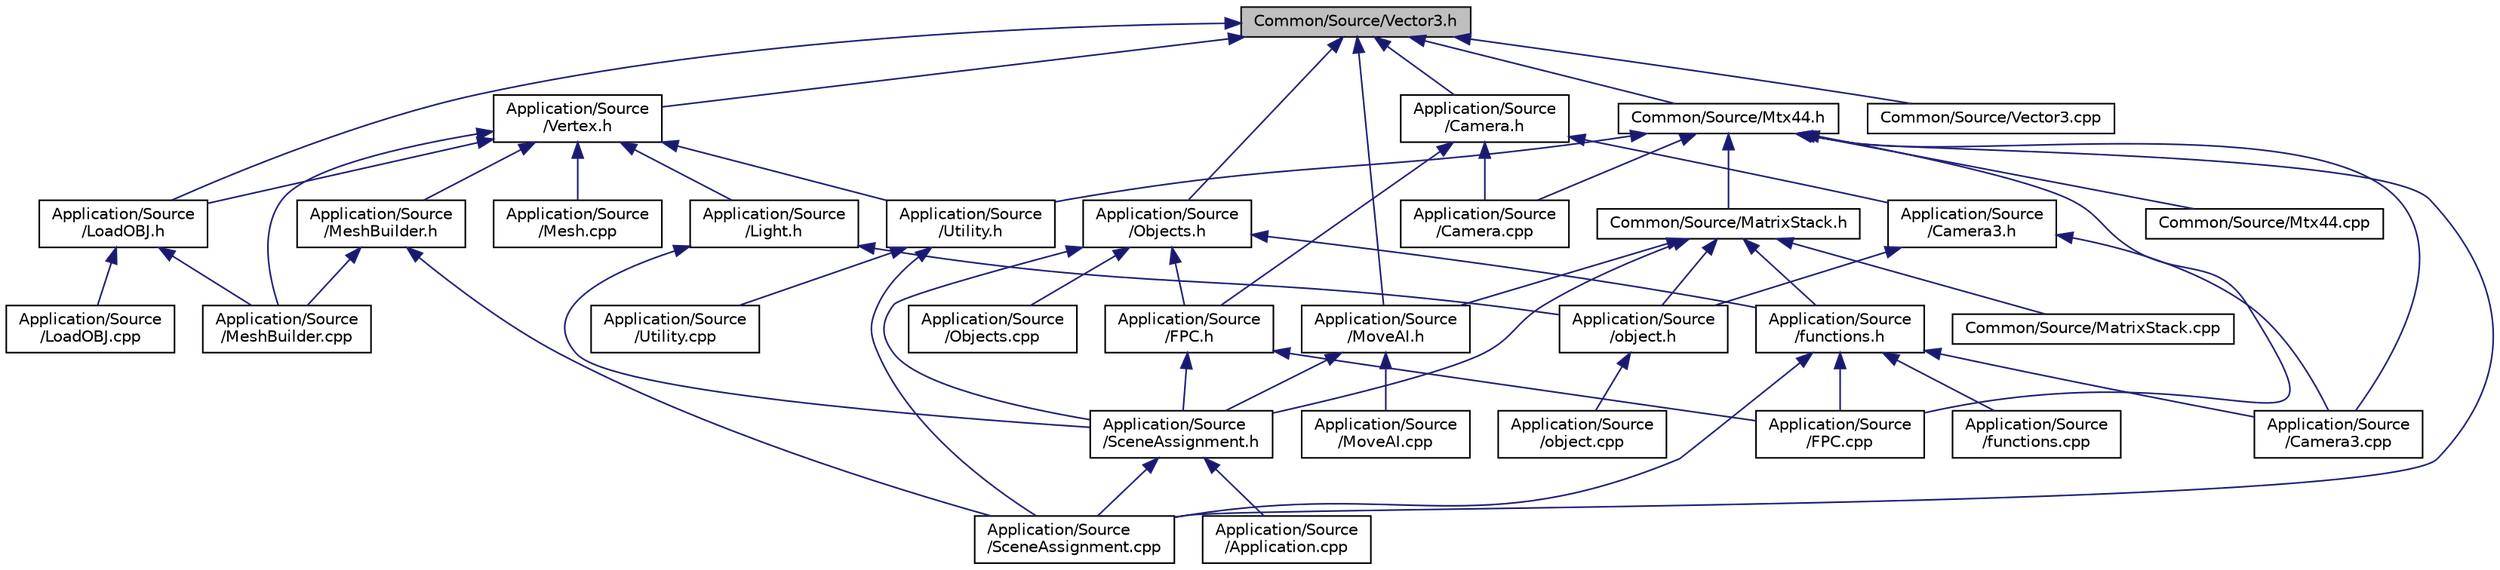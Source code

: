 digraph "Common/Source/Vector3.h"
{
  bgcolor="transparent";
  edge [fontname="Helvetica",fontsize="10",labelfontname="Helvetica",labelfontsize="10"];
  node [fontname="Helvetica",fontsize="10",shape=record];
  Node1 [label="Common/Source/Vector3.h",height=0.2,width=0.4,color="black", fillcolor="grey75", style="filled", fontcolor="black"];
  Node1 -> Node2 [dir="back",color="midnightblue",fontsize="10",style="solid",fontname="Helvetica"];
  Node2 [label="Application/Source\l/Vertex.h",height=0.2,width=0.4,color="black",URL="$Vertex_8h.html",tooltip="Position, Color, TexCoord, Vertex structures are here. "];
  Node2 -> Node3 [dir="back",color="midnightblue",fontsize="10",style="solid",fontname="Helvetica"];
  Node3 [label="Application/Source\l/Light.h",height=0.2,width=0.4,color="black",URL="$Light_8h.html",tooltip="Light behaviour, refined by Wei Heng. "];
  Node3 -> Node4 [dir="back",color="midnightblue",fontsize="10",style="solid",fontname="Helvetica"];
  Node4 [label="Application/Source\l/SceneAssignment.h",height=0.2,width=0.4,color="black",URL="$SceneAssignment_8h.html",tooltip="Logic and asthetics of application. "];
  Node4 -> Node5 [dir="back",color="midnightblue",fontsize="10",style="solid",fontname="Helvetica"];
  Node5 [label="Application/Source\l/Application.cpp",height=0.2,width=0.4,color="black",URL="$Application_8cpp.html",tooltip="Run Application here. "];
  Node4 -> Node6 [dir="back",color="midnightblue",fontsize="10",style="solid",fontname="Helvetica"];
  Node6 [label="Application/Source\l/SceneAssignment.cpp",height=0.2,width=0.4,color="black",URL="$SceneAssignment_8cpp.html",tooltip="All items are rendered here. "];
  Node3 -> Node7 [dir="back",color="midnightblue",fontsize="10",style="solid",fontname="Helvetica"];
  Node7 [label="Application/Source\l/object.h",height=0.2,width=0.4,color="black",URL="$object_8h.html"];
  Node7 -> Node8 [dir="back",color="midnightblue",fontsize="10",style="solid",fontname="Helvetica"];
  Node8 [label="Application/Source\l/object.cpp",height=0.2,width=0.4,color="black",URL="$object_8cpp.html"];
  Node2 -> Node9 [dir="back",color="midnightblue",fontsize="10",style="solid",fontname="Helvetica"];
  Node9 [label="Application/Source\l/LoadOBJ.h",height=0.2,width=0.4,color="black",URL="$LoadOBJ_8h.html",tooltip="Load OBJ vertices. "];
  Node9 -> Node10 [dir="back",color="midnightblue",fontsize="10",style="solid",fontname="Helvetica"];
  Node10 [label="Application/Source\l/LoadOBJ.cpp",height=0.2,width=0.4,color="black",URL="$LoadOBJ_8cpp.html"];
  Node9 -> Node11 [dir="back",color="midnightblue",fontsize="10",style="solid",fontname="Helvetica"];
  Node11 [label="Application/Source\l/MeshBuilder.cpp",height=0.2,width=0.4,color="black",URL="$MeshBuilder_8cpp.html",tooltip="Build Meshes here. "];
  Node2 -> Node12 [dir="back",color="midnightblue",fontsize="10",style="solid",fontname="Helvetica"];
  Node12 [label="Application/Source\l/Mesh.cpp",height=0.2,width=0.4,color="black",URL="$Mesh_8cpp.html",tooltip="Process everything related to Mesh building. "];
  Node2 -> Node13 [dir="back",color="midnightblue",fontsize="10",style="solid",fontname="Helvetica"];
  Node13 [label="Application/Source\l/MeshBuilder.h",height=0.2,width=0.4,color="black",URL="$MeshBuilder_8h.html",tooltip="Build meshes for rendering. "];
  Node13 -> Node11 [dir="back",color="midnightblue",fontsize="10",style="solid",fontname="Helvetica"];
  Node13 -> Node6 [dir="back",color="midnightblue",fontsize="10",style="solid",fontname="Helvetica"];
  Node2 -> Node11 [dir="back",color="midnightblue",fontsize="10",style="solid",fontname="Helvetica"];
  Node2 -> Node14 [dir="back",color="midnightblue",fontsize="10",style="solid",fontname="Helvetica"];
  Node14 [label="Application/Source\l/Utility.h",height=0.2,width=0.4,color="black",URL="$Utility_8h.html",tooltip="Calculate matrices. "];
  Node14 -> Node6 [dir="back",color="midnightblue",fontsize="10",style="solid",fontname="Helvetica"];
  Node14 -> Node15 [dir="back",color="midnightblue",fontsize="10",style="solid",fontname="Helvetica"];
  Node15 [label="Application/Source\l/Utility.cpp",height=0.2,width=0.4,color="black",URL="$Utility_8cpp.html",tooltip="Calculate angles using this. "];
  Node1 -> Node16 [dir="back",color="midnightblue",fontsize="10",style="solid",fontname="Helvetica"];
  Node16 [label="Application/Source\l/Camera.h",height=0.2,width=0.4,color="black",URL="$Camera_8h.html",tooltip="Basic camera codes. "];
  Node16 -> Node17 [dir="back",color="midnightblue",fontsize="10",style="solid",fontname="Helvetica"];
  Node17 [label="Application/Source\l/FPC.h",height=0.2,width=0.4,color="black",URL="$FPC_8h.html",tooltip="First Person Camera with Mouse control. "];
  Node17 -> Node4 [dir="back",color="midnightblue",fontsize="10",style="solid",fontname="Helvetica"];
  Node17 -> Node18 [dir="back",color="midnightblue",fontsize="10",style="solid",fontname="Helvetica"];
  Node18 [label="Application/Source\l/FPC.cpp",height=0.2,width=0.4,color="black",URL="$FPC_8cpp.html",tooltip="First Person Camera with mouse control. "];
  Node16 -> Node19 [dir="back",color="midnightblue",fontsize="10",style="solid",fontname="Helvetica"];
  Node19 [label="Application/Source\l/Camera.cpp",height=0.2,width=0.4,color="black",URL="$Camera_8cpp.html",tooltip="Camera-related codes. "];
  Node16 -> Node20 [dir="back",color="midnightblue",fontsize="10",style="solid",fontname="Helvetica"];
  Node20 [label="Application/Source\l/Camera3.h",height=0.2,width=0.4,color="black",URL="$Camera3_8h.html"];
  Node20 -> Node21 [dir="back",color="midnightblue",fontsize="10",style="solid",fontname="Helvetica"];
  Node21 [label="Application/Source\l/Camera3.cpp",height=0.2,width=0.4,color="black",URL="$Camera3_8cpp.html"];
  Node20 -> Node7 [dir="back",color="midnightblue",fontsize="10",style="solid",fontname="Helvetica"];
  Node1 -> Node22 [dir="back",color="midnightblue",fontsize="10",style="solid",fontname="Helvetica"];
  Node22 [label="Application/Source\l/Objects.h",height=0.2,width=0.4,color="black",URL="$Objects_8h.html",tooltip="Track objects in the application. "];
  Node22 -> Node17 [dir="back",color="midnightblue",fontsize="10",style="solid",fontname="Helvetica"];
  Node22 -> Node4 [dir="back",color="midnightblue",fontsize="10",style="solid",fontname="Helvetica"];
  Node22 -> Node23 [dir="back",color="midnightblue",fontsize="10",style="solid",fontname="Helvetica"];
  Node23 [label="Application/Source\l/functions.h",height=0.2,width=0.4,color="black",URL="$functions_8h.html",tooltip="Collision detection for application. "];
  Node23 -> Node21 [dir="back",color="midnightblue",fontsize="10",style="solid",fontname="Helvetica"];
  Node23 -> Node18 [dir="back",color="midnightblue",fontsize="10",style="solid",fontname="Helvetica"];
  Node23 -> Node24 [dir="back",color="midnightblue",fontsize="10",style="solid",fontname="Helvetica"];
  Node24 [label="Application/Source\l/functions.cpp",height=0.2,width=0.4,color="black",URL="$functions_8cpp.html",tooltip="Detect collision. "];
  Node23 -> Node6 [dir="back",color="midnightblue",fontsize="10",style="solid",fontname="Helvetica"];
  Node22 -> Node25 [dir="back",color="midnightblue",fontsize="10",style="solid",fontname="Helvetica"];
  Node25 [label="Application/Source\l/Objects.cpp",height=0.2,width=0.4,color="black",URL="$Objects_8cpp.html",tooltip="Based on object class. "];
  Node1 -> Node26 [dir="back",color="midnightblue",fontsize="10",style="solid",fontname="Helvetica"];
  Node26 [label="Application/Source\l/MoveAI.h",height=0.2,width=0.4,color="black",URL="$MoveAI_8h.html",tooltip="Movement of NPCs. "];
  Node26 -> Node4 [dir="back",color="midnightblue",fontsize="10",style="solid",fontname="Helvetica"];
  Node26 -> Node27 [dir="back",color="midnightblue",fontsize="10",style="solid",fontname="Helvetica"];
  Node27 [label="Application/Source\l/MoveAI.cpp",height=0.2,width=0.4,color="black",URL="$MoveAI_8cpp.html",tooltip="NPC movements. "];
  Node1 -> Node9 [dir="back",color="midnightblue",fontsize="10",style="solid",fontname="Helvetica"];
  Node1 -> Node28 [dir="back",color="midnightblue",fontsize="10",style="solid",fontname="Helvetica"];
  Node28 [label="Common/Source/Mtx44.h",height=0.2,width=0.4,color="black",URL="$Mtx44_8h.html",tooltip="Matrix 4 by 4 use for affine transformation. "];
  Node28 -> Node19 [dir="back",color="midnightblue",fontsize="10",style="solid",fontname="Helvetica"];
  Node28 -> Node21 [dir="back",color="midnightblue",fontsize="10",style="solid",fontname="Helvetica"];
  Node28 -> Node18 [dir="back",color="midnightblue",fontsize="10",style="solid",fontname="Helvetica"];
  Node28 -> Node6 [dir="back",color="midnightblue",fontsize="10",style="solid",fontname="Helvetica"];
  Node28 -> Node14 [dir="back",color="midnightblue",fontsize="10",style="solid",fontname="Helvetica"];
  Node28 -> Node29 [dir="back",color="midnightblue",fontsize="10",style="solid",fontname="Helvetica"];
  Node29 [label="Common/Source/MatrixStack.h",height=0.2,width=0.4,color="black",URL="$MatrixStack_8h.html",tooltip="Matrix Stack to replace openGL math function. "];
  Node29 -> Node4 [dir="back",color="midnightblue",fontsize="10",style="solid",fontname="Helvetica"];
  Node29 -> Node26 [dir="back",color="midnightblue",fontsize="10",style="solid",fontname="Helvetica"];
  Node29 -> Node23 [dir="back",color="midnightblue",fontsize="10",style="solid",fontname="Helvetica"];
  Node29 -> Node7 [dir="back",color="midnightblue",fontsize="10",style="solid",fontname="Helvetica"];
  Node29 -> Node30 [dir="back",color="midnightblue",fontsize="10",style="solid",fontname="Helvetica"];
  Node30 [label="Common/Source/MatrixStack.cpp",height=0.2,width=0.4,color="black",URL="$MatrixStack_8cpp.html",tooltip="Matrix Stack to replace openGL math function. "];
  Node28 -> Node31 [dir="back",color="midnightblue",fontsize="10",style="solid",fontname="Helvetica"];
  Node31 [label="Common/Source/Mtx44.cpp",height=0.2,width=0.4,color="black",URL="$Mtx44_8cpp.html",tooltip="Matrix 4 by 4 use for affine transformation. "];
  Node1 -> Node32 [dir="back",color="midnightblue",fontsize="10",style="solid",fontname="Helvetica"];
  Node32 [label="Common/Source/Vector3.cpp",height=0.2,width=0.4,color="black",URL="$Vector3_8cpp.html",tooltip="Struct to define a 3D vector. "];
}
